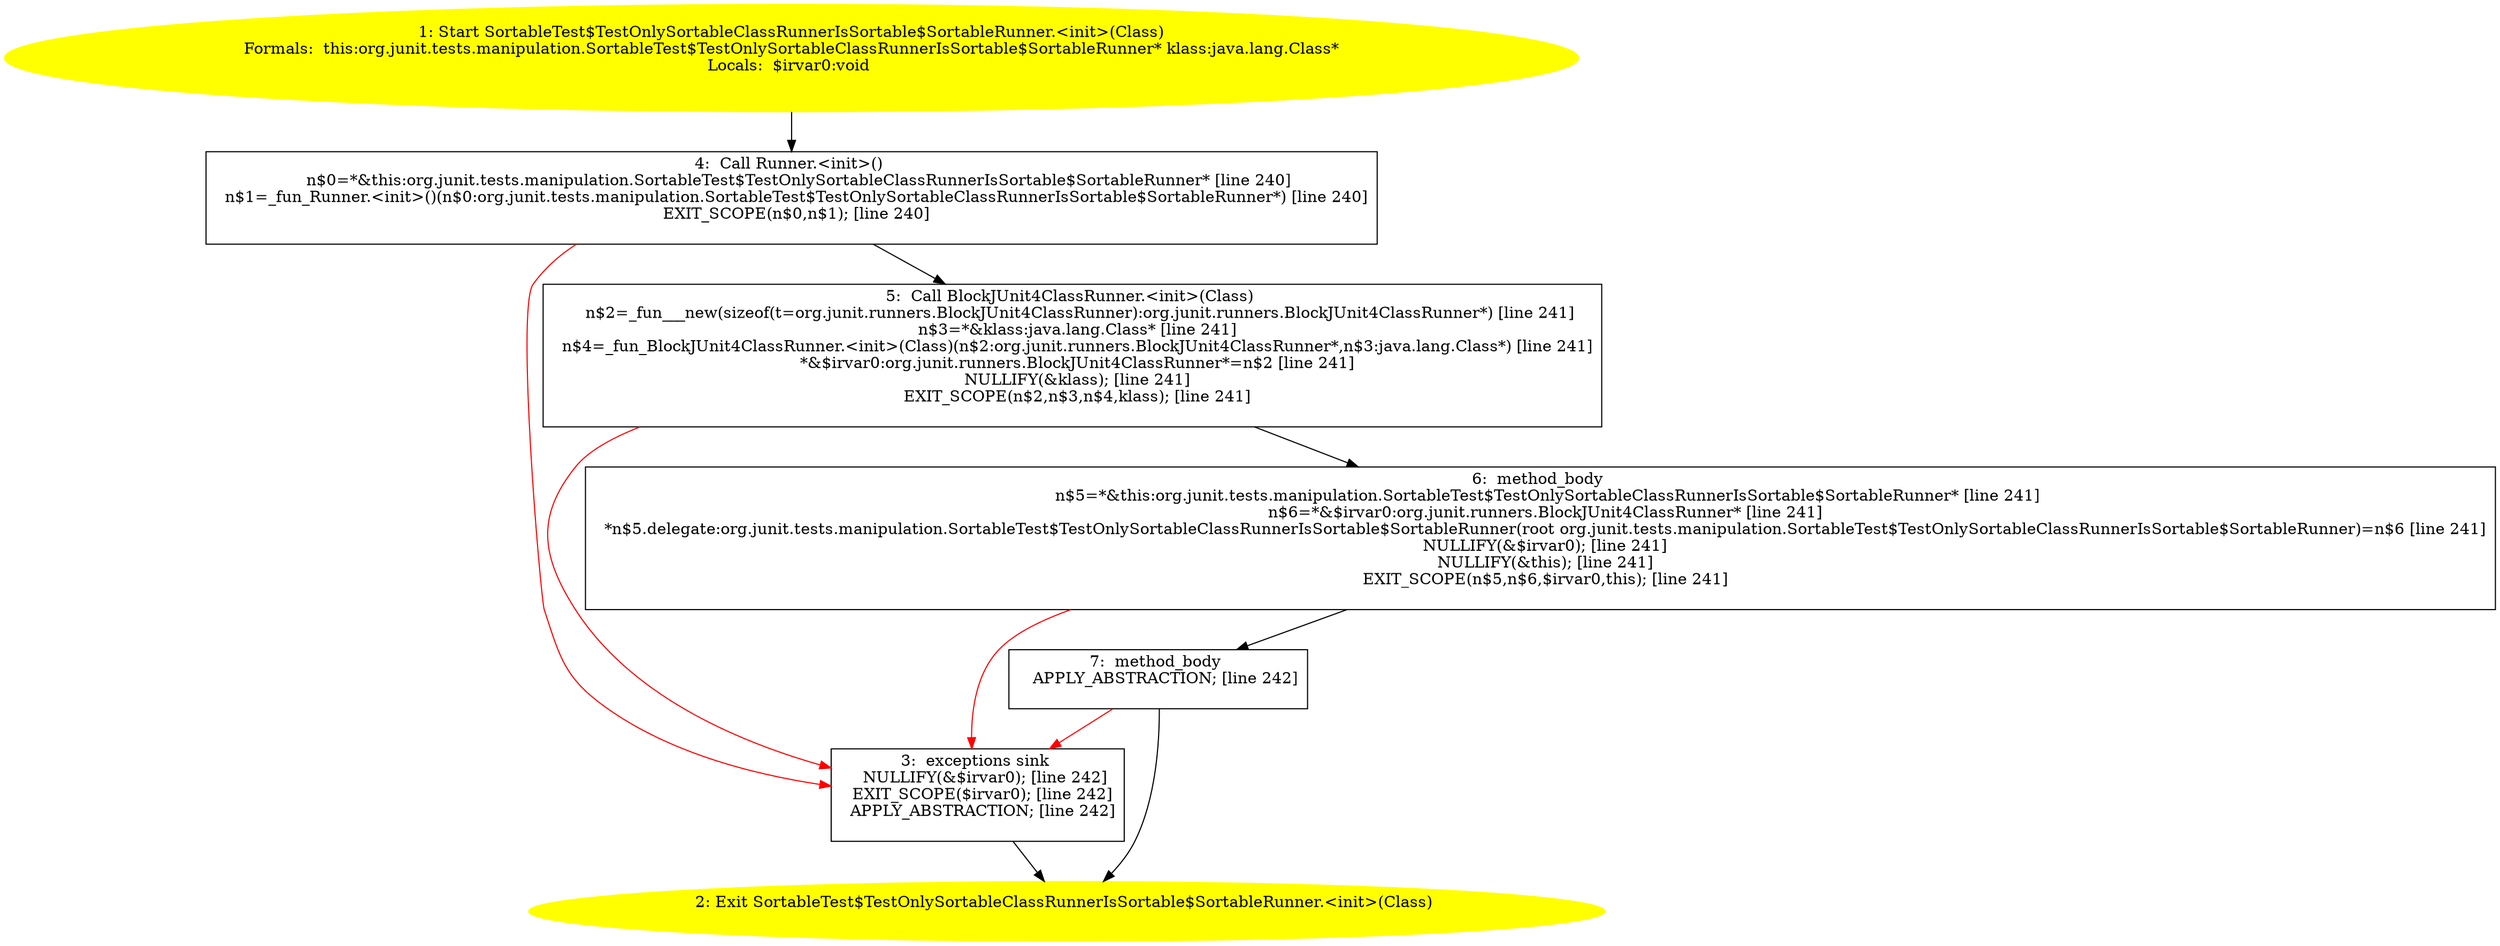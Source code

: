 /* @generated */
digraph cfg {
"org.junit.tests.manipulation.SortableTest$TestOnlySortableClassRunnerIsSortable$SortableRunner.<init.65247a463f22260ca909e04f6bfaf9c6_1" [label="1: Start SortableTest$TestOnlySortableClassRunnerIsSortable$SortableRunner.<init>(Class)\nFormals:  this:org.junit.tests.manipulation.SortableTest$TestOnlySortableClassRunnerIsSortable$SortableRunner* klass:java.lang.Class*\nLocals:  $irvar0:void \n  " color=yellow style=filled]
	

	 "org.junit.tests.manipulation.SortableTest$TestOnlySortableClassRunnerIsSortable$SortableRunner.<init.65247a463f22260ca909e04f6bfaf9c6_1" -> "org.junit.tests.manipulation.SortableTest$TestOnlySortableClassRunnerIsSortable$SortableRunner.<init.65247a463f22260ca909e04f6bfaf9c6_4" ;
"org.junit.tests.manipulation.SortableTest$TestOnlySortableClassRunnerIsSortable$SortableRunner.<init.65247a463f22260ca909e04f6bfaf9c6_2" [label="2: Exit SortableTest$TestOnlySortableClassRunnerIsSortable$SortableRunner.<init>(Class) \n  " color=yellow style=filled]
	

"org.junit.tests.manipulation.SortableTest$TestOnlySortableClassRunnerIsSortable$SortableRunner.<init.65247a463f22260ca909e04f6bfaf9c6_3" [label="3:  exceptions sink \n   NULLIFY(&$irvar0); [line 242]\n  EXIT_SCOPE($irvar0); [line 242]\n  APPLY_ABSTRACTION; [line 242]\n " shape="box"]
	

	 "org.junit.tests.manipulation.SortableTest$TestOnlySortableClassRunnerIsSortable$SortableRunner.<init.65247a463f22260ca909e04f6bfaf9c6_3" -> "org.junit.tests.manipulation.SortableTest$TestOnlySortableClassRunnerIsSortable$SortableRunner.<init.65247a463f22260ca909e04f6bfaf9c6_2" ;
"org.junit.tests.manipulation.SortableTest$TestOnlySortableClassRunnerIsSortable$SortableRunner.<init.65247a463f22260ca909e04f6bfaf9c6_4" [label="4:  Call Runner.<init>() \n   n$0=*&this:org.junit.tests.manipulation.SortableTest$TestOnlySortableClassRunnerIsSortable$SortableRunner* [line 240]\n  n$1=_fun_Runner.<init>()(n$0:org.junit.tests.manipulation.SortableTest$TestOnlySortableClassRunnerIsSortable$SortableRunner*) [line 240]\n  EXIT_SCOPE(n$0,n$1); [line 240]\n " shape="box"]
	

	 "org.junit.tests.manipulation.SortableTest$TestOnlySortableClassRunnerIsSortable$SortableRunner.<init.65247a463f22260ca909e04f6bfaf9c6_4" -> "org.junit.tests.manipulation.SortableTest$TestOnlySortableClassRunnerIsSortable$SortableRunner.<init.65247a463f22260ca909e04f6bfaf9c6_5" ;
	 "org.junit.tests.manipulation.SortableTest$TestOnlySortableClassRunnerIsSortable$SortableRunner.<init.65247a463f22260ca909e04f6bfaf9c6_4" -> "org.junit.tests.manipulation.SortableTest$TestOnlySortableClassRunnerIsSortable$SortableRunner.<init.65247a463f22260ca909e04f6bfaf9c6_3" [color="red" ];
"org.junit.tests.manipulation.SortableTest$TestOnlySortableClassRunnerIsSortable$SortableRunner.<init.65247a463f22260ca909e04f6bfaf9c6_5" [label="5:  Call BlockJUnit4ClassRunner.<init>(Class) \n   n$2=_fun___new(sizeof(t=org.junit.runners.BlockJUnit4ClassRunner):org.junit.runners.BlockJUnit4ClassRunner*) [line 241]\n  n$3=*&klass:java.lang.Class* [line 241]\n  n$4=_fun_BlockJUnit4ClassRunner.<init>(Class)(n$2:org.junit.runners.BlockJUnit4ClassRunner*,n$3:java.lang.Class*) [line 241]\n  *&$irvar0:org.junit.runners.BlockJUnit4ClassRunner*=n$2 [line 241]\n  NULLIFY(&klass); [line 241]\n  EXIT_SCOPE(n$2,n$3,n$4,klass); [line 241]\n " shape="box"]
	

	 "org.junit.tests.manipulation.SortableTest$TestOnlySortableClassRunnerIsSortable$SortableRunner.<init.65247a463f22260ca909e04f6bfaf9c6_5" -> "org.junit.tests.manipulation.SortableTest$TestOnlySortableClassRunnerIsSortable$SortableRunner.<init.65247a463f22260ca909e04f6bfaf9c6_6" ;
	 "org.junit.tests.manipulation.SortableTest$TestOnlySortableClassRunnerIsSortable$SortableRunner.<init.65247a463f22260ca909e04f6bfaf9c6_5" -> "org.junit.tests.manipulation.SortableTest$TestOnlySortableClassRunnerIsSortable$SortableRunner.<init.65247a463f22260ca909e04f6bfaf9c6_3" [color="red" ];
"org.junit.tests.manipulation.SortableTest$TestOnlySortableClassRunnerIsSortable$SortableRunner.<init.65247a463f22260ca909e04f6bfaf9c6_6" [label="6:  method_body \n   n$5=*&this:org.junit.tests.manipulation.SortableTest$TestOnlySortableClassRunnerIsSortable$SortableRunner* [line 241]\n  n$6=*&$irvar0:org.junit.runners.BlockJUnit4ClassRunner* [line 241]\n  *n$5.delegate:org.junit.tests.manipulation.SortableTest$TestOnlySortableClassRunnerIsSortable$SortableRunner(root org.junit.tests.manipulation.SortableTest$TestOnlySortableClassRunnerIsSortable$SortableRunner)=n$6 [line 241]\n  NULLIFY(&$irvar0); [line 241]\n  NULLIFY(&this); [line 241]\n  EXIT_SCOPE(n$5,n$6,$irvar0,this); [line 241]\n " shape="box"]
	

	 "org.junit.tests.manipulation.SortableTest$TestOnlySortableClassRunnerIsSortable$SortableRunner.<init.65247a463f22260ca909e04f6bfaf9c6_6" -> "org.junit.tests.manipulation.SortableTest$TestOnlySortableClassRunnerIsSortable$SortableRunner.<init.65247a463f22260ca909e04f6bfaf9c6_7" ;
	 "org.junit.tests.manipulation.SortableTest$TestOnlySortableClassRunnerIsSortable$SortableRunner.<init.65247a463f22260ca909e04f6bfaf9c6_6" -> "org.junit.tests.manipulation.SortableTest$TestOnlySortableClassRunnerIsSortable$SortableRunner.<init.65247a463f22260ca909e04f6bfaf9c6_3" [color="red" ];
"org.junit.tests.manipulation.SortableTest$TestOnlySortableClassRunnerIsSortable$SortableRunner.<init.65247a463f22260ca909e04f6bfaf9c6_7" [label="7:  method_body \n   APPLY_ABSTRACTION; [line 242]\n " shape="box"]
	

	 "org.junit.tests.manipulation.SortableTest$TestOnlySortableClassRunnerIsSortable$SortableRunner.<init.65247a463f22260ca909e04f6bfaf9c6_7" -> "org.junit.tests.manipulation.SortableTest$TestOnlySortableClassRunnerIsSortable$SortableRunner.<init.65247a463f22260ca909e04f6bfaf9c6_2" ;
	 "org.junit.tests.manipulation.SortableTest$TestOnlySortableClassRunnerIsSortable$SortableRunner.<init.65247a463f22260ca909e04f6bfaf9c6_7" -> "org.junit.tests.manipulation.SortableTest$TestOnlySortableClassRunnerIsSortable$SortableRunner.<init.65247a463f22260ca909e04f6bfaf9c6_3" [color="red" ];
}
